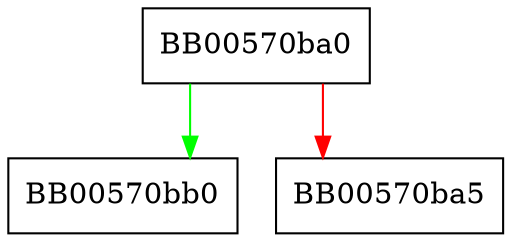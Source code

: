 digraph COMP_get_type {
  node [shape="box"];
  graph [splines=ortho];
  BB00570ba0 -> BB00570bb0 [color="green"];
  BB00570ba0 -> BB00570ba5 [color="red"];
}